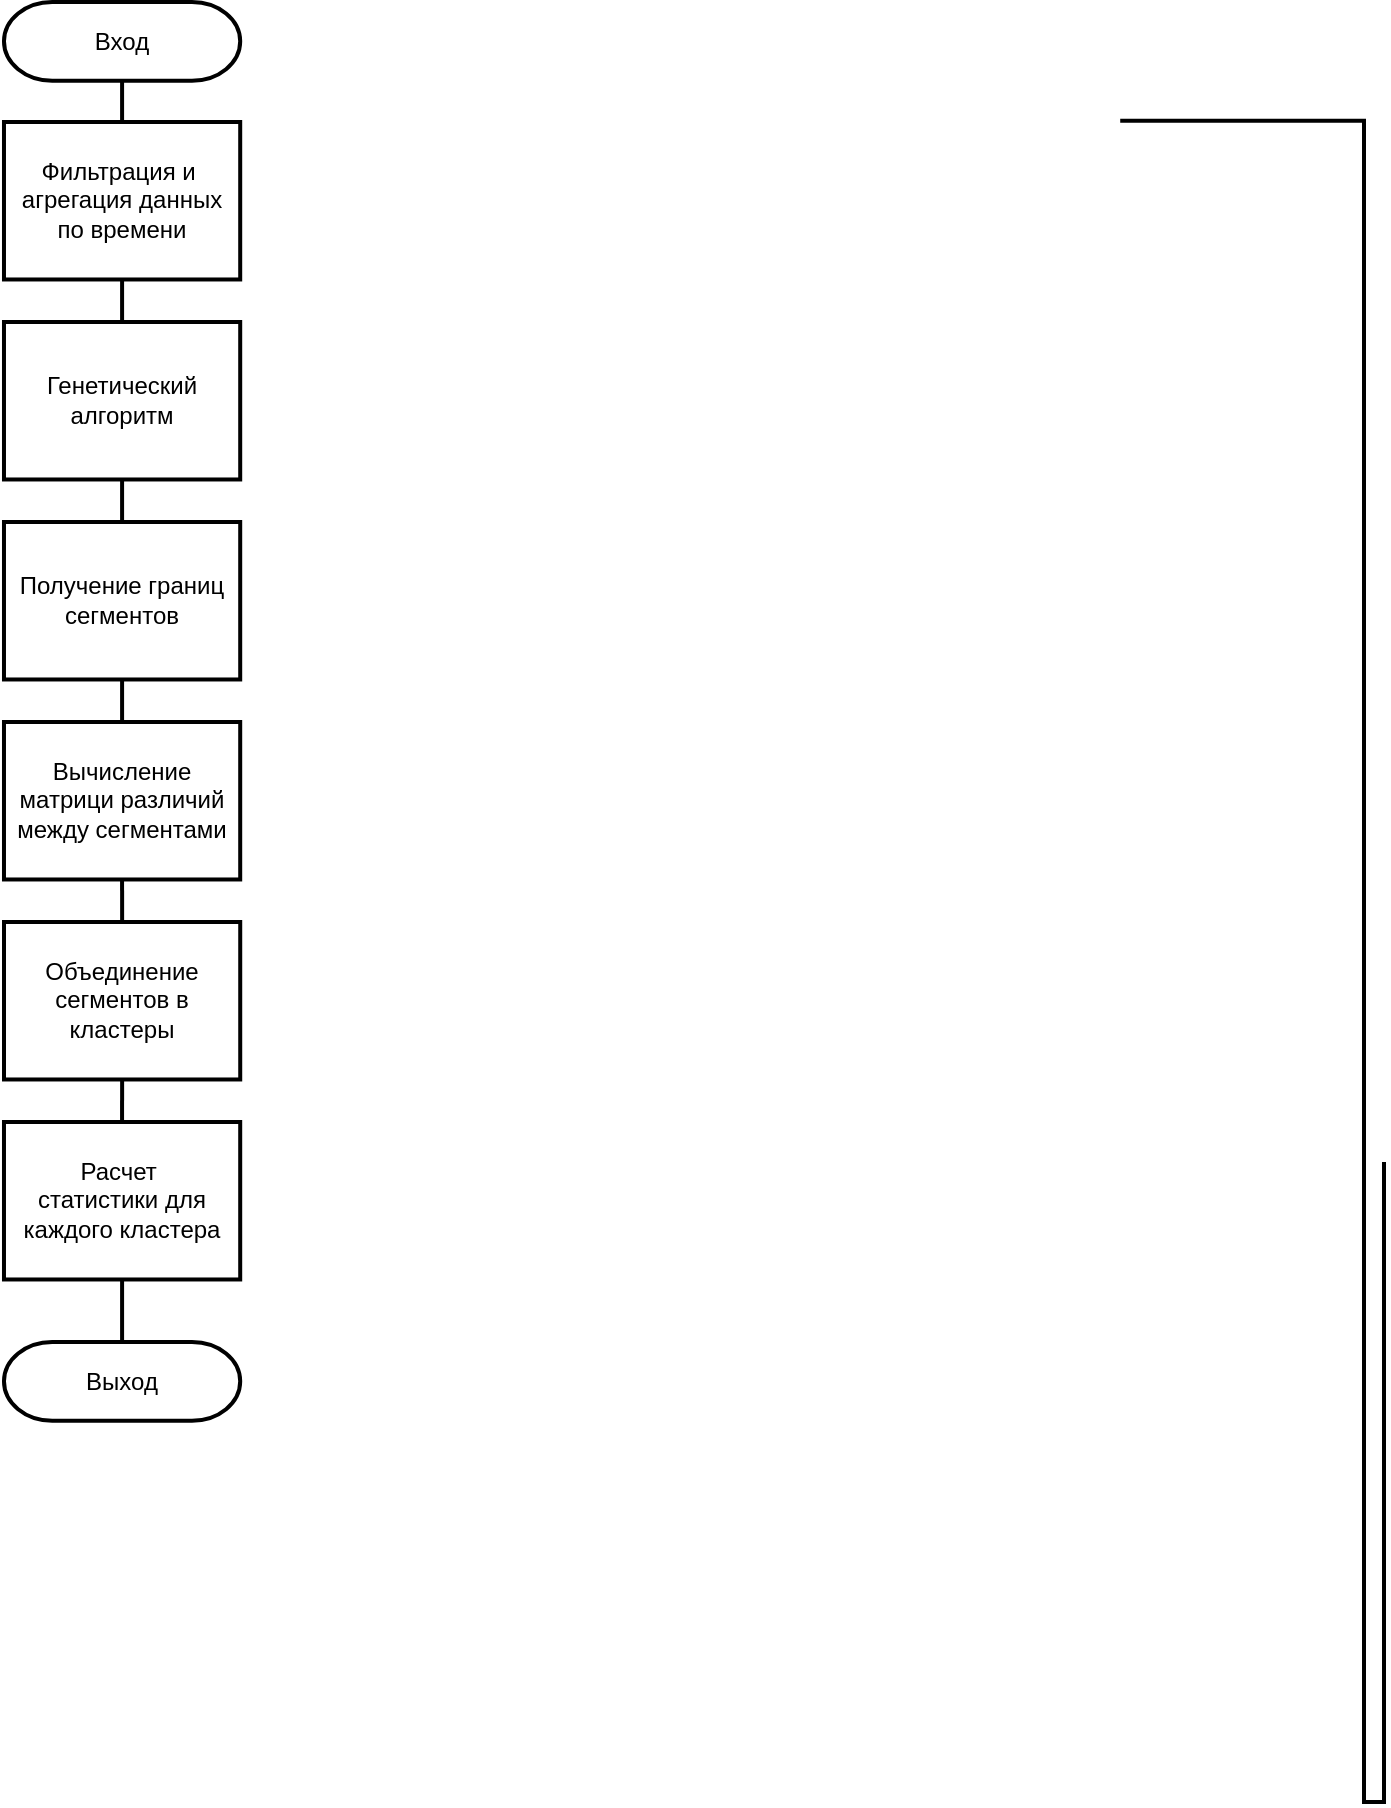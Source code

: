 <mxfile>
    <diagram id="cA_NNs_CJCysyV5ECCQ1" name="Page-1">
        <mxGraphModel dx="368" dy="599" grid="1" gridSize="10" guides="1" tooltips="1" connect="1" arrows="1" fold="1" page="1" pageScale="1" pageWidth="1169" pageHeight="827" math="0" shadow="0">
            <root>
                <mxCell id="0"/>
                <mxCell id="1" parent="0"/>
                <mxCell id="124" style="edgeStyle=none;html=1;exitX=0.5;exitY=1;exitDx=0;exitDy=0;exitPerimeter=0;entryX=0.5;entryY=0;entryDx=0;entryDy=0;endArrow=none;endFill=0;strokeWidth=2;" parent="1" source="115" target="116" edge="1">
                    <mxGeometry relative="1" as="geometry"/>
                </mxCell>
                <mxCell id="115" value="Вход" style="strokeWidth=2;html=1;shape=stencil(xVXBboMwDP0ajkxAtK49Tqw79rJJO7vUpVFDgpysdH+/0IBaoDCayyQO+Bne83NsJWCpPkCJQRJJKDBgb0GSfCIVXIJRZAObOTh4EbmwcuFq6ULQJWbGYScgDluBLqMNqSNWfGcaBi4PSNzUWbYOolf7Tf2wNFNSWhKupO5kbvKWDLi0/0ZnRxY9PTuZnyZ2UWkVCjRIHfRqbuOAIHn3VornKX14KHUdtbp/KX09rhT7Ka19uhf3xeKZHdx4GLsjt1zNPDAvuZb9cXdezRzIzXY3IsdSi4wtIEu3kB1zUt9yd7fIEurlHiTadKFOeK2+P99T/lsGweUNw8vycQagzL5QrwZqKFgTn0M4cx2SMlC3ocMvgHIMLU+4F5B3UrpCLG/g5uzvl7vwcNzr2TyKf7Tsc8aZUBonNsHigzm7oCPDydK9IpyY2j0Xwt1OYwsxILig7q68AL8=);whiteSpace=wrap;aspect=fixed;" parent="1" vertex="1">
                    <mxGeometry x="479.99" y="600" width="118.11" height="39.37" as="geometry"/>
                </mxCell>
                <mxCell id="127" style="edgeStyle=none;html=1;exitX=0.5;exitY=1;exitDx=0;exitDy=0;entryX=0.5;entryY=0;entryDx=0;entryDy=0;endArrow=none;endFill=0;strokeWidth=2;" parent="1" source="116" target="135" edge="1">
                    <mxGeometry relative="1" as="geometry">
                        <mxPoint x="513.905" y="748.43" as="targetPoint"/>
                    </mxGeometry>
                </mxCell>
                <mxCell id="116" value="Фильтрация и&amp;nbsp; агрегация данных по времени" style="rounded=0;whiteSpace=wrap;html=1;aspect=fixed;strokeWidth=2;" parent="1" vertex="1">
                    <mxGeometry x="479.99" y="660" width="118.11" height="78.74" as="geometry"/>
                </mxCell>
                <mxCell id="129" style="edgeStyle=none;html=1;exitX=0.5;exitY=1;exitDx=0;exitDy=0;entryX=0.5;entryY=0;entryDx=0;entryDy=0;endArrow=none;endFill=0;strokeWidth=2;" parent="1" source="135" target="118" edge="1">
                    <mxGeometry relative="1" as="geometry">
                        <mxPoint x="539.045" y="958.74" as="sourcePoint"/>
                    </mxGeometry>
                </mxCell>
                <mxCell id="130" style="edgeStyle=none;html=1;exitX=0.5;exitY=1;exitDx=0;exitDy=0;entryX=0.5;entryY=0;entryDx=0;entryDy=0;endArrow=none;endFill=0;strokeWidth=2;" parent="1" source="118" target="119" edge="1">
                    <mxGeometry relative="1" as="geometry"/>
                </mxCell>
                <mxCell id="118" value="Получение границ сегментов" style="rounded=0;whiteSpace=wrap;html=1;aspect=fixed;strokeWidth=2;" parent="1" vertex="1">
                    <mxGeometry x="479.99" y="860" width="118.11" height="78.74" as="geometry"/>
                </mxCell>
                <mxCell id="131" style="edgeStyle=none;html=1;exitX=0.5;exitY=1;exitDx=0;exitDy=0;entryX=0.5;entryY=0;entryDx=0;entryDy=0;endArrow=none;endFill=0;strokeWidth=2;" parent="1" source="119" target="120" edge="1">
                    <mxGeometry relative="1" as="geometry"/>
                </mxCell>
                <mxCell id="119" value="Вычисление матрици различий между сегментами" style="rounded=0;whiteSpace=wrap;html=1;aspect=fixed;strokeWidth=2;" parent="1" vertex="1">
                    <mxGeometry x="479.99" y="960" width="118.11" height="78.74" as="geometry"/>
                </mxCell>
                <mxCell id="132" style="edgeStyle=none;html=1;exitX=0.5;exitY=1;exitDx=0;exitDy=0;entryX=0.5;entryY=0;entryDx=0;entryDy=0;endArrow=none;endFill=0;strokeWidth=2;" parent="1" source="120" target="121" edge="1">
                    <mxGeometry relative="1" as="geometry"/>
                </mxCell>
                <mxCell id="120" value="Объединение сегментов в кластеры" style="rounded=0;whiteSpace=wrap;html=1;aspect=fixed;strokeWidth=2;" parent="1" vertex="1">
                    <mxGeometry x="480" y="1060" width="118.11" height="78.74" as="geometry"/>
                </mxCell>
                <mxCell id="121" value="Расчет&amp;nbsp;&lt;div&gt;статистики для каждого кластера&lt;/div&gt;" style="rounded=0;whiteSpace=wrap;html=1;aspect=fixed;strokeWidth=2;" parent="1" vertex="1">
                    <mxGeometry x="479.99" y="1160" width="118.11" height="78.74" as="geometry"/>
                </mxCell>
                <mxCell id="122" value="Выход" style="strokeWidth=2;html=1;shape=stencil(xVXBboMwDP0ajkxAtK49Tqw79rJJO7vUpVFDgpysdH+/0IBaoDCayyQO+Bne83NsJWCpPkCJQRJJKDBgb0GSfCIVXIJRZAObOTh4EbmwcuFq6ULQJWbGYScgDluBLqMNqSNWfGcaBi4PSNzUWbYOolf7Tf2wNFNSWhKupO5kbvKWDLi0/0ZnRxY9PTuZnyZ2UWkVCjRIHfRqbuOAIHn3VornKX14KHUdtbp/KX09rhT7Ka19uhf3xeKZHdx4GLsjt1zNPDAvuZb9cXdezRzIzXY3IsdSi4wtIEu3kB1zUt9yd7fIEurlHiTadKFOeK2+P99T/lsGweUNw8vycQagzL5QrwZqKFgTn0M4cx2SMlC3ocMvgHIMLU+4F5B3UrpCLG/g5uzvl7vwcNzr2TyKf7Tsc8aZUBonNsHigzm7oCPDydK9IpyY2j0Xwt1OYwsxILig7q68AL8=);whiteSpace=wrap;aspect=fixed;" parent="1" vertex="1">
                    <mxGeometry x="479.99" y="1270" width="118.11" height="39.37" as="geometry"/>
                </mxCell>
                <mxCell id="133" style="edgeStyle=none;html=1;exitX=0.5;exitY=1;exitDx=0;exitDy=0;entryX=0.5;entryY=0;entryDx=0;entryDy=0;entryPerimeter=0;endArrow=none;endFill=0;strokeWidth=2;" parent="1" source="121" target="122" edge="1">
                    <mxGeometry relative="1" as="geometry"/>
                </mxCell>
                <mxCell id="135" value="Генетический алгоритм" style="rounded=0;whiteSpace=wrap;html=1;aspect=fixed;strokeWidth=2;" parent="1" vertex="1">
                    <mxGeometry x="479.99" y="760" width="118.11" height="78.74" as="geometry"/>
                </mxCell>
                <mxCell id="157" style="edgeStyle=orthogonalEdgeStyle;html=1;exitX=1;exitY=0.5;exitDx=0;exitDy=0;entryX=0.5;entryY=0;entryDx=0;entryDy=0;rounded=0;curved=0;endArrow=none;endFill=0;strokeWidth=2;" parent="1" target="156" edge="1">
                    <mxGeometry relative="1" as="geometry">
                        <mxPoint x="1170" y="1180" as="targetPoint"/>
                        <Array as="points">
                            <mxPoint x="1160" y="659"/>
                            <mxPoint x="1160" y="1500"/>
                        </Array>
                        <mxPoint x="1038.11" y="659.37" as="sourcePoint"/>
                    </mxGeometry>
                </mxCell>
                <mxCell id="159" style="edgeStyle=orthogonalEdgeStyle;html=1;exitX=0;exitY=0.5;exitDx=0;exitDy=0;entryX=0;entryY=0.5;entryDx=0;entryDy=0;rounded=0;strokeWidth=2;" parent="1" source="155" edge="1">
                    <mxGeometry relative="1" as="geometry">
                        <mxPoint x="920" y="659.37" as="targetPoint"/>
                        <Array as="points">
                            <mxPoint x="800" y="1429"/>
                            <mxPoint x="800" y="659"/>
                        </Array>
                    </mxGeometry>
                </mxCell>
            </root>
        </mxGraphModel>
    </diagram>
</mxfile>